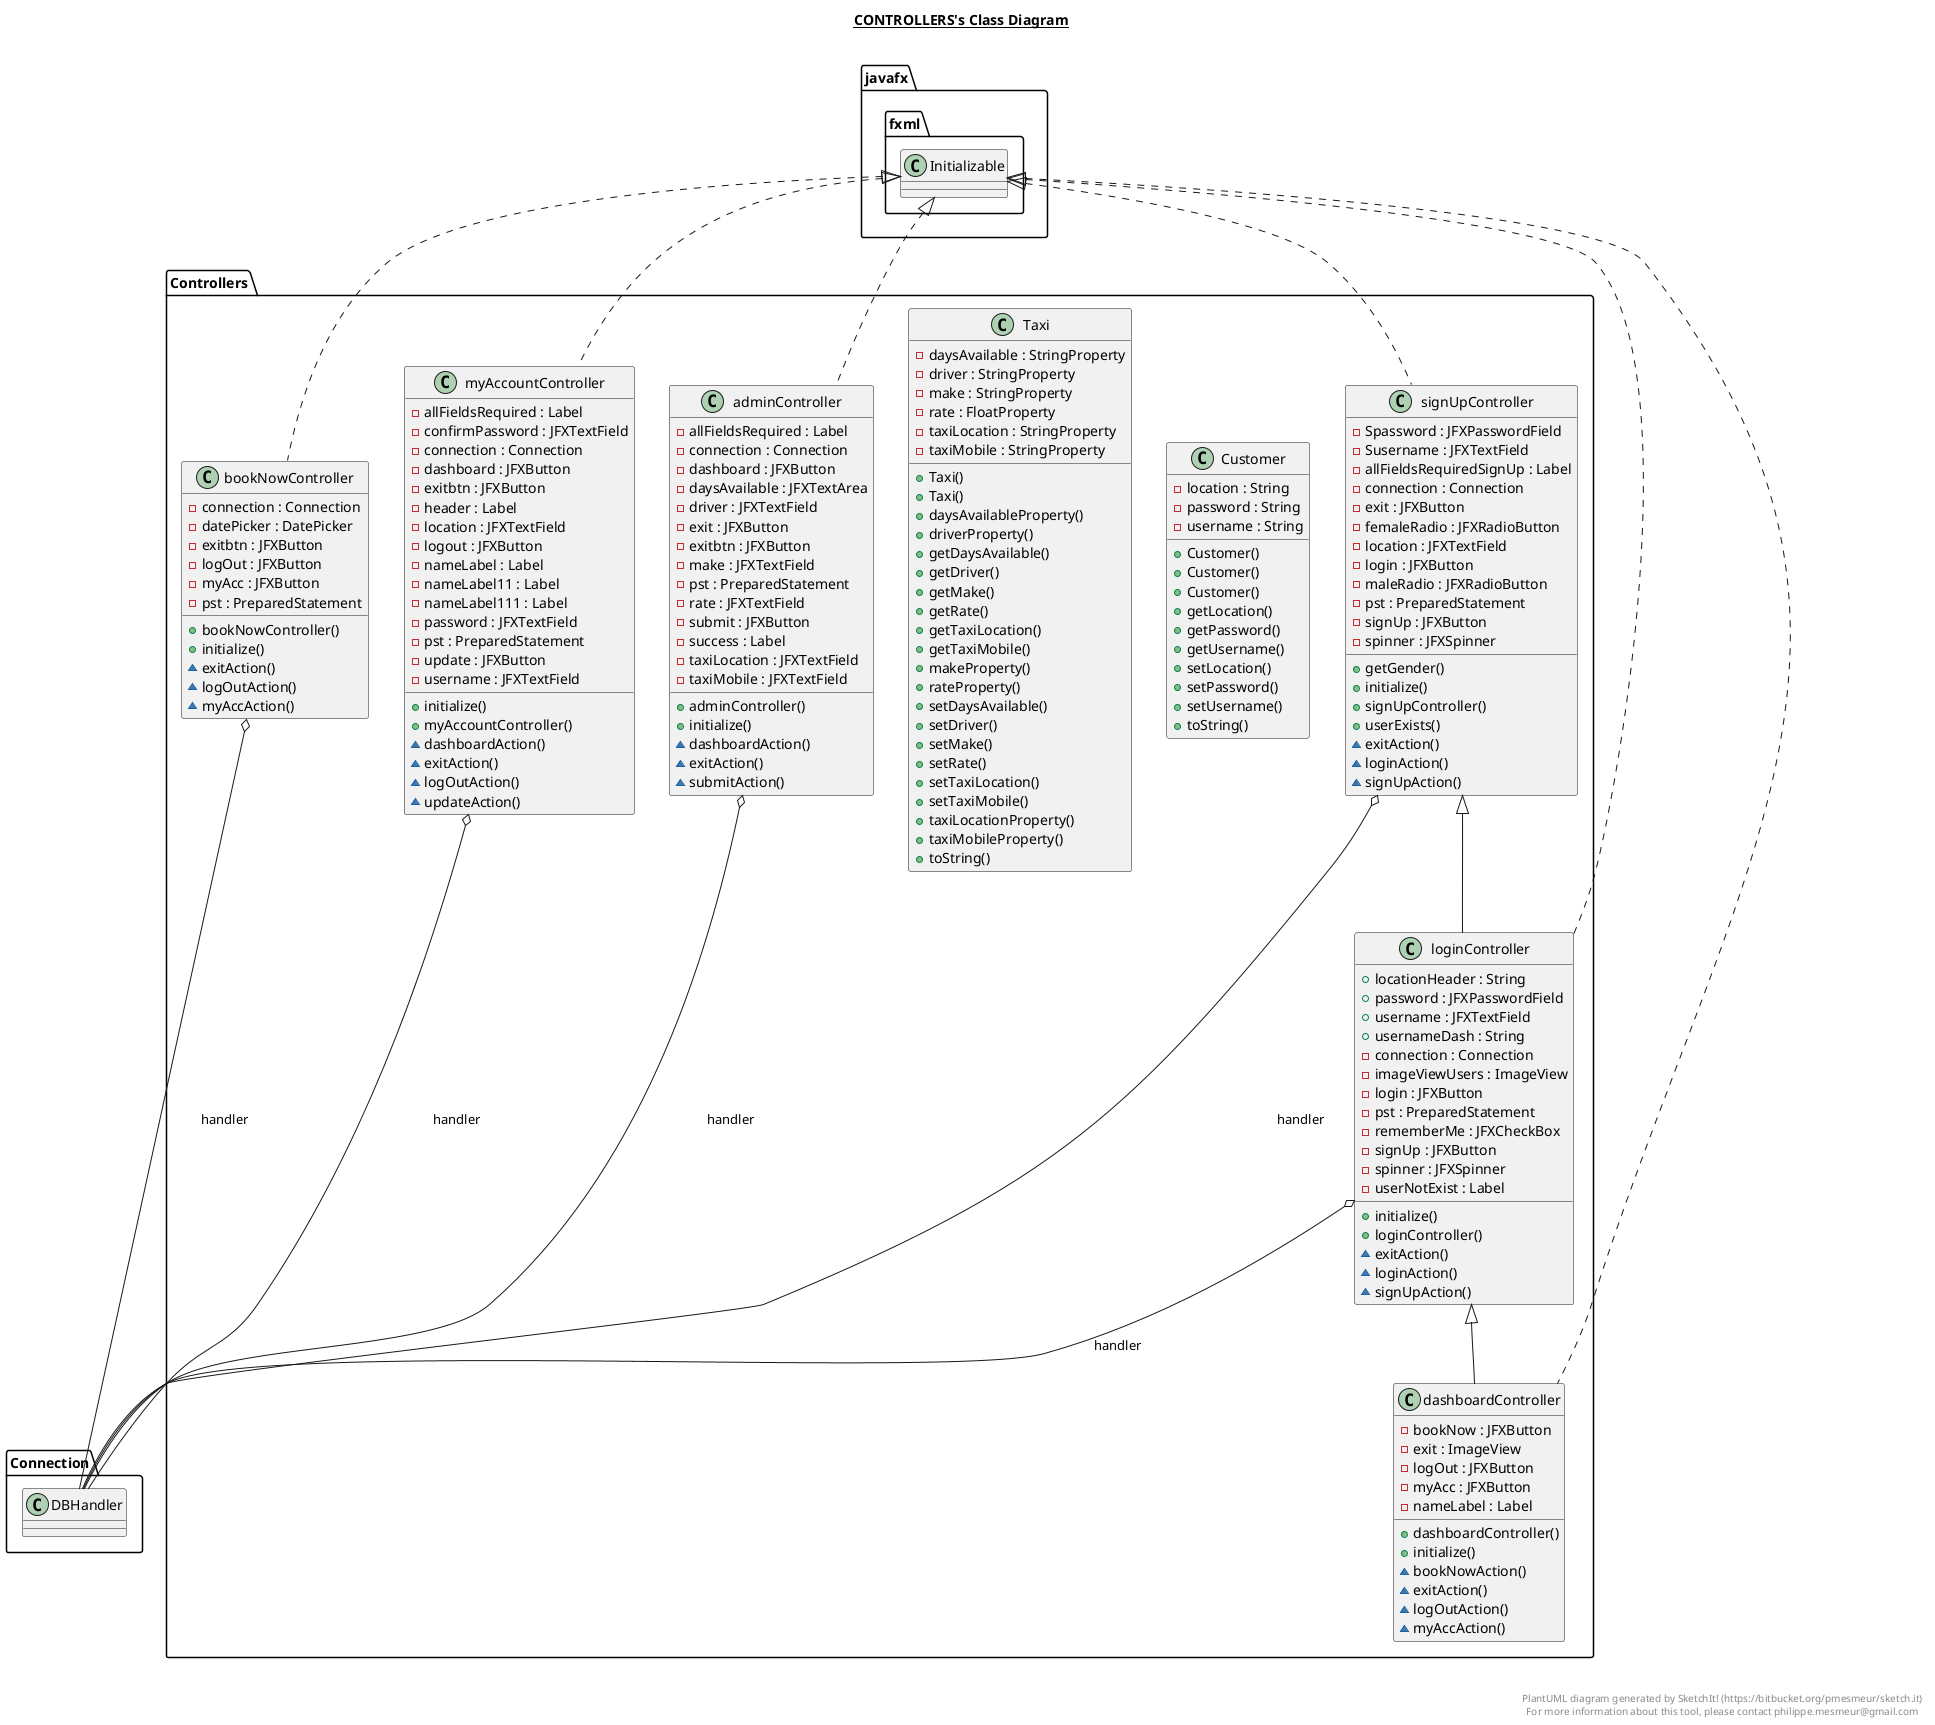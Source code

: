 @startuml

title __CONTROLLERS's Class Diagram__\n

  namespace Controllers {
    class Controllers.Customer {
        - location : String
        - password : String
        - username : String
        + Customer()
        + Customer()
        + Customer()
        + getLocation()
        + getPassword()
        + getUsername()
        + setLocation()
        + setPassword()
        + setUsername()
        + toString()
    }
  }
  

  namespace Controllers {
    class Controllers.Taxi {
        - daysAvailable : StringProperty
        - driver : StringProperty
        - make : StringProperty
        - rate : FloatProperty
        - taxiLocation : StringProperty
        - taxiMobile : StringProperty
        + Taxi()
        + Taxi()
        + daysAvailableProperty()
        + driverProperty()
        + getDaysAvailable()
        + getDriver()
        + getMake()
        + getRate()
        + getTaxiLocation()
        + getTaxiMobile()
        + makeProperty()
        + rateProperty()
        + setDaysAvailable()
        + setDriver()
        + setMake()
        + setRate()
        + setTaxiLocation()
        + setTaxiMobile()
        + taxiLocationProperty()
        + taxiMobileProperty()
        + toString()
    }
  }
  

  namespace Controllers {
    class Controllers.adminController {
        - allFieldsRequired : Label
        - connection : Connection
        - dashboard : JFXButton
        - daysAvailable : JFXTextArea
        - driver : JFXTextField
        - exit : JFXButton
        - exitbtn : JFXButton
        - make : JFXTextField
        - pst : PreparedStatement
        - rate : JFXTextField
        - submit : JFXButton
        - success : Label
        - taxiLocation : JFXTextField
        - taxiMobile : JFXTextField
        + adminController()
        + initialize()
        ~ dashboardAction()
        ~ exitAction()
        ~ submitAction()
    }
  }
  

  namespace Controllers {
    class Controllers.bookNowController {
        - connection : Connection
        - datePicker : DatePicker
        - exitbtn : JFXButton
        - logOut : JFXButton
        - myAcc : JFXButton
        - pst : PreparedStatement
        + bookNowController()
        + initialize()
        ~ exitAction()
        ~ logOutAction()
        ~ myAccAction()
    }
  }
  

  namespace Controllers {
    class Controllers.dashboardController {
        - bookNow : JFXButton
        - exit : ImageView
        - logOut : JFXButton
        - myAcc : JFXButton
        - nameLabel : Label
        + dashboardController()
        + initialize()
        ~ bookNowAction()
        ~ exitAction()
        ~ logOutAction()
        ~ myAccAction()
    }
  }
  

  namespace Controllers {
    class Controllers.loginController {
        + locationHeader : String
        + password : JFXPasswordField
        + username : JFXTextField
        + usernameDash : String
        - connection : Connection
        - imageViewUsers : ImageView
        - login : JFXButton
        - pst : PreparedStatement
        - rememberMe : JFXCheckBox
        - signUp : JFXButton
        - spinner : JFXSpinner
        - userNotExist : Label
        + initialize()
        + loginController()
        ~ exitAction()
        ~ loginAction()
        ~ signUpAction()
    }
  }
  

  namespace Controllers {
    class Controllers.myAccountController {
        - allFieldsRequired : Label
        - confirmPassword : JFXTextField
        - connection : Connection
        - dashboard : JFXButton
        - exitbtn : JFXButton
        - header : Label
        - location : JFXTextField
        - logout : JFXButton
        - nameLabel : Label
        - nameLabel11 : Label
        - nameLabel111 : Label
        - password : JFXTextField
        - pst : PreparedStatement
        - update : JFXButton
        - username : JFXTextField
        + initialize()
        + myAccountController()
        ~ dashboardAction()
        ~ exitAction()
        ~ logOutAction()
        ~ updateAction()
    }
  }
  

  namespace Controllers {
    class Controllers.signUpController {
        - Spassword : JFXPasswordField
        - Susername : JFXTextField
        - allFieldsRequiredSignUp : Label
        - connection : Connection
        - exit : JFXButton
        - femaleRadio : JFXRadioButton
        - location : JFXTextField
        - login : JFXButton
        - maleRadio : JFXRadioButton
        - pst : PreparedStatement
        - signUp : JFXButton
        - spinner : JFXSpinner
        + getGender()
        + initialize()
        + signUpController()
        + userExists()
        ~ exitAction()
        ~ loginAction()
        ~ signUpAction()
    }
  }
  

  Controllers.adminController .up.|> javafx.fxml.Initializable
  Controllers.adminController o-- Connection.DBHandler : handler
  Controllers.bookNowController .up.|> javafx.fxml.Initializable
  Controllers.bookNowController o-- Connection.DBHandler : handler
  Controllers.dashboardController .up.|> javafx.fxml.Initializable
  Controllers.dashboardController -up-|> Controllers.loginController
  Controllers.loginController .up.|> javafx.fxml.Initializable
  Controllers.loginController -up-|> Controllers.signUpController
  Controllers.loginController o-- Connection.DBHandler : handler
  Controllers.myAccountController .up.|> javafx.fxml.Initializable
  Controllers.myAccountController o-- Connection.DBHandler : handler
  Controllers.signUpController .up.|> javafx.fxml.Initializable
  Controllers.signUpController o-- Connection.DBHandler : handler


right footer


PlantUML diagram generated by SketchIt! (https://bitbucket.org/pmesmeur/sketch.it)
For more information about this tool, please contact philippe.mesmeur@gmail.com
endfooter

@enduml
